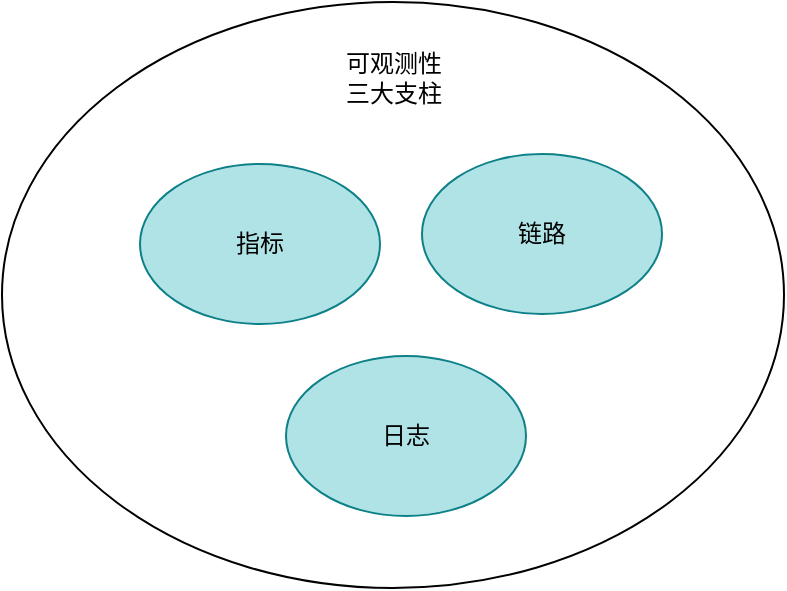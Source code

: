 <mxfile>
    <diagram id="JiZ3zwHWq6MM_6UCbWMC" name="第 1 页">
        <mxGraphModel dx="742" dy="520" grid="0" gridSize="10" guides="1" tooltips="1" connect="1" arrows="1" fold="1" page="1" pageScale="1" pageWidth="827" pageHeight="1169" background="#ffffff" math="0" shadow="0">
            <root>
                <mxCell id="0"/>
                <mxCell id="1" parent="0"/>
                <mxCell id="7" value="" style="ellipse;whiteSpace=wrap;html=1;fontColor=#000000;fillColor=#FFFFFF;strokeColor=#000000;" vertex="1" parent="1">
                    <mxGeometry x="191" y="279" width="391" height="293" as="geometry"/>
                </mxCell>
                <mxCell id="3" value="&lt;font color=&quot;#000000&quot;&gt;指标&lt;/font&gt;" style="ellipse;whiteSpace=wrap;html=1;fillColor=#b0e3e6;strokeColor=#0e8088;" vertex="1" parent="1">
                    <mxGeometry x="260" y="360" width="120" height="80" as="geometry"/>
                </mxCell>
                <mxCell id="5" value="&lt;font color=&quot;#000000&quot;&gt;链路&lt;/font&gt;" style="ellipse;whiteSpace=wrap;html=1;fillColor=#b0e3e6;strokeColor=#0e8088;" vertex="1" parent="1">
                    <mxGeometry x="401" y="355" width="120" height="80" as="geometry"/>
                </mxCell>
                <mxCell id="6" value="&lt;font color=&quot;#000000&quot;&gt;日志&lt;/font&gt;" style="ellipse;whiteSpace=wrap;html=1;fillColor=#b0e3e6;strokeColor=#0e8088;" vertex="1" parent="1">
                    <mxGeometry x="333" y="456" width="120" height="80" as="geometry"/>
                </mxCell>
                <mxCell id="8" value="可观测性三大支柱" style="text;html=1;strokeColor=none;fillColor=none;align=center;verticalAlign=middle;whiteSpace=wrap;rounded=0;fontColor=#000000;" vertex="1" parent="1">
                    <mxGeometry x="356.5" y="302" width="60" height="30" as="geometry"/>
                </mxCell>
            </root>
        </mxGraphModel>
    </diagram>
</mxfile>